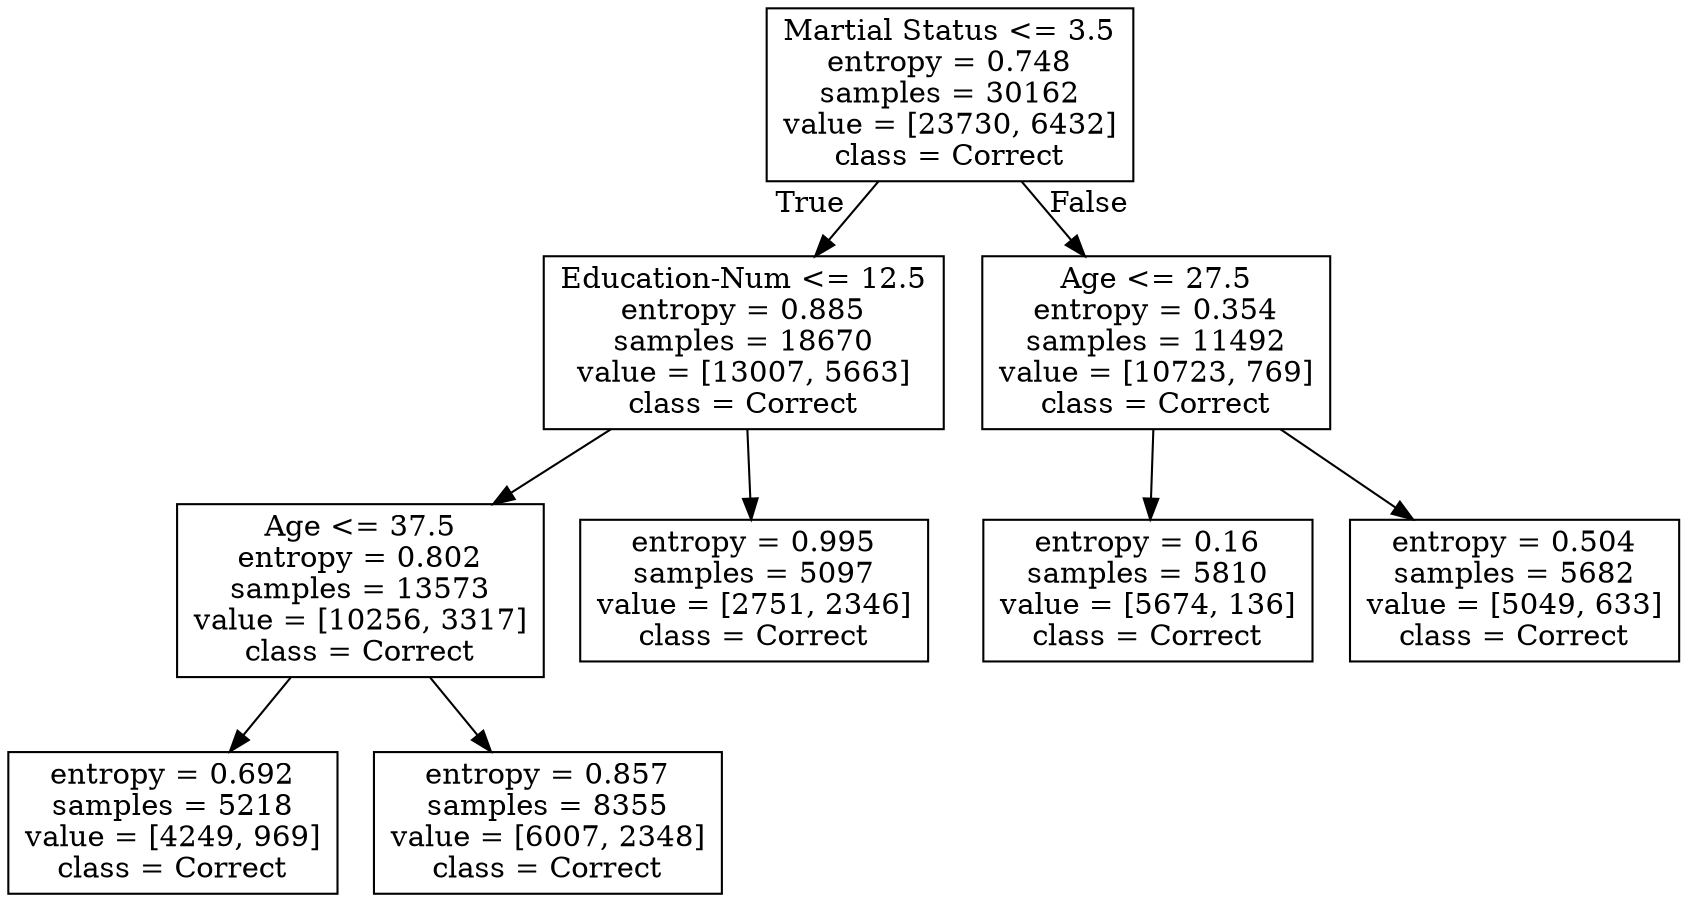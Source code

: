 digraph Tree {
node [shape=box] ;
0 [label="Martial Status <= 3.5\nentropy = 0.748\nsamples = 30162\nvalue = [23730, 6432]\nclass = Correct"] ;
1 [label="Education-Num <= 12.5\nentropy = 0.885\nsamples = 18670\nvalue = [13007, 5663]\nclass = Correct"] ;
0 -> 1 [labeldistance=2.5, labelangle=45, headlabel="True"] ;
2 [label="Age <= 37.5\nentropy = 0.802\nsamples = 13573\nvalue = [10256, 3317]\nclass = Correct"] ;
1 -> 2 ;
3 [label="entropy = 0.692\nsamples = 5218\nvalue = [4249, 969]\nclass = Correct"] ;
2 -> 3 ;
4 [label="entropy = 0.857\nsamples = 8355\nvalue = [6007, 2348]\nclass = Correct"] ;
2 -> 4 ;
5 [label="entropy = 0.995\nsamples = 5097\nvalue = [2751, 2346]\nclass = Correct"] ;
1 -> 5 ;
6 [label="Age <= 27.5\nentropy = 0.354\nsamples = 11492\nvalue = [10723, 769]\nclass = Correct"] ;
0 -> 6 [labeldistance=2.5, labelangle=-45, headlabel="False"] ;
7 [label="entropy = 0.16\nsamples = 5810\nvalue = [5674, 136]\nclass = Correct"] ;
6 -> 7 ;
8 [label="entropy = 0.504\nsamples = 5682\nvalue = [5049, 633]\nclass = Correct"] ;
6 -> 8 ;
}